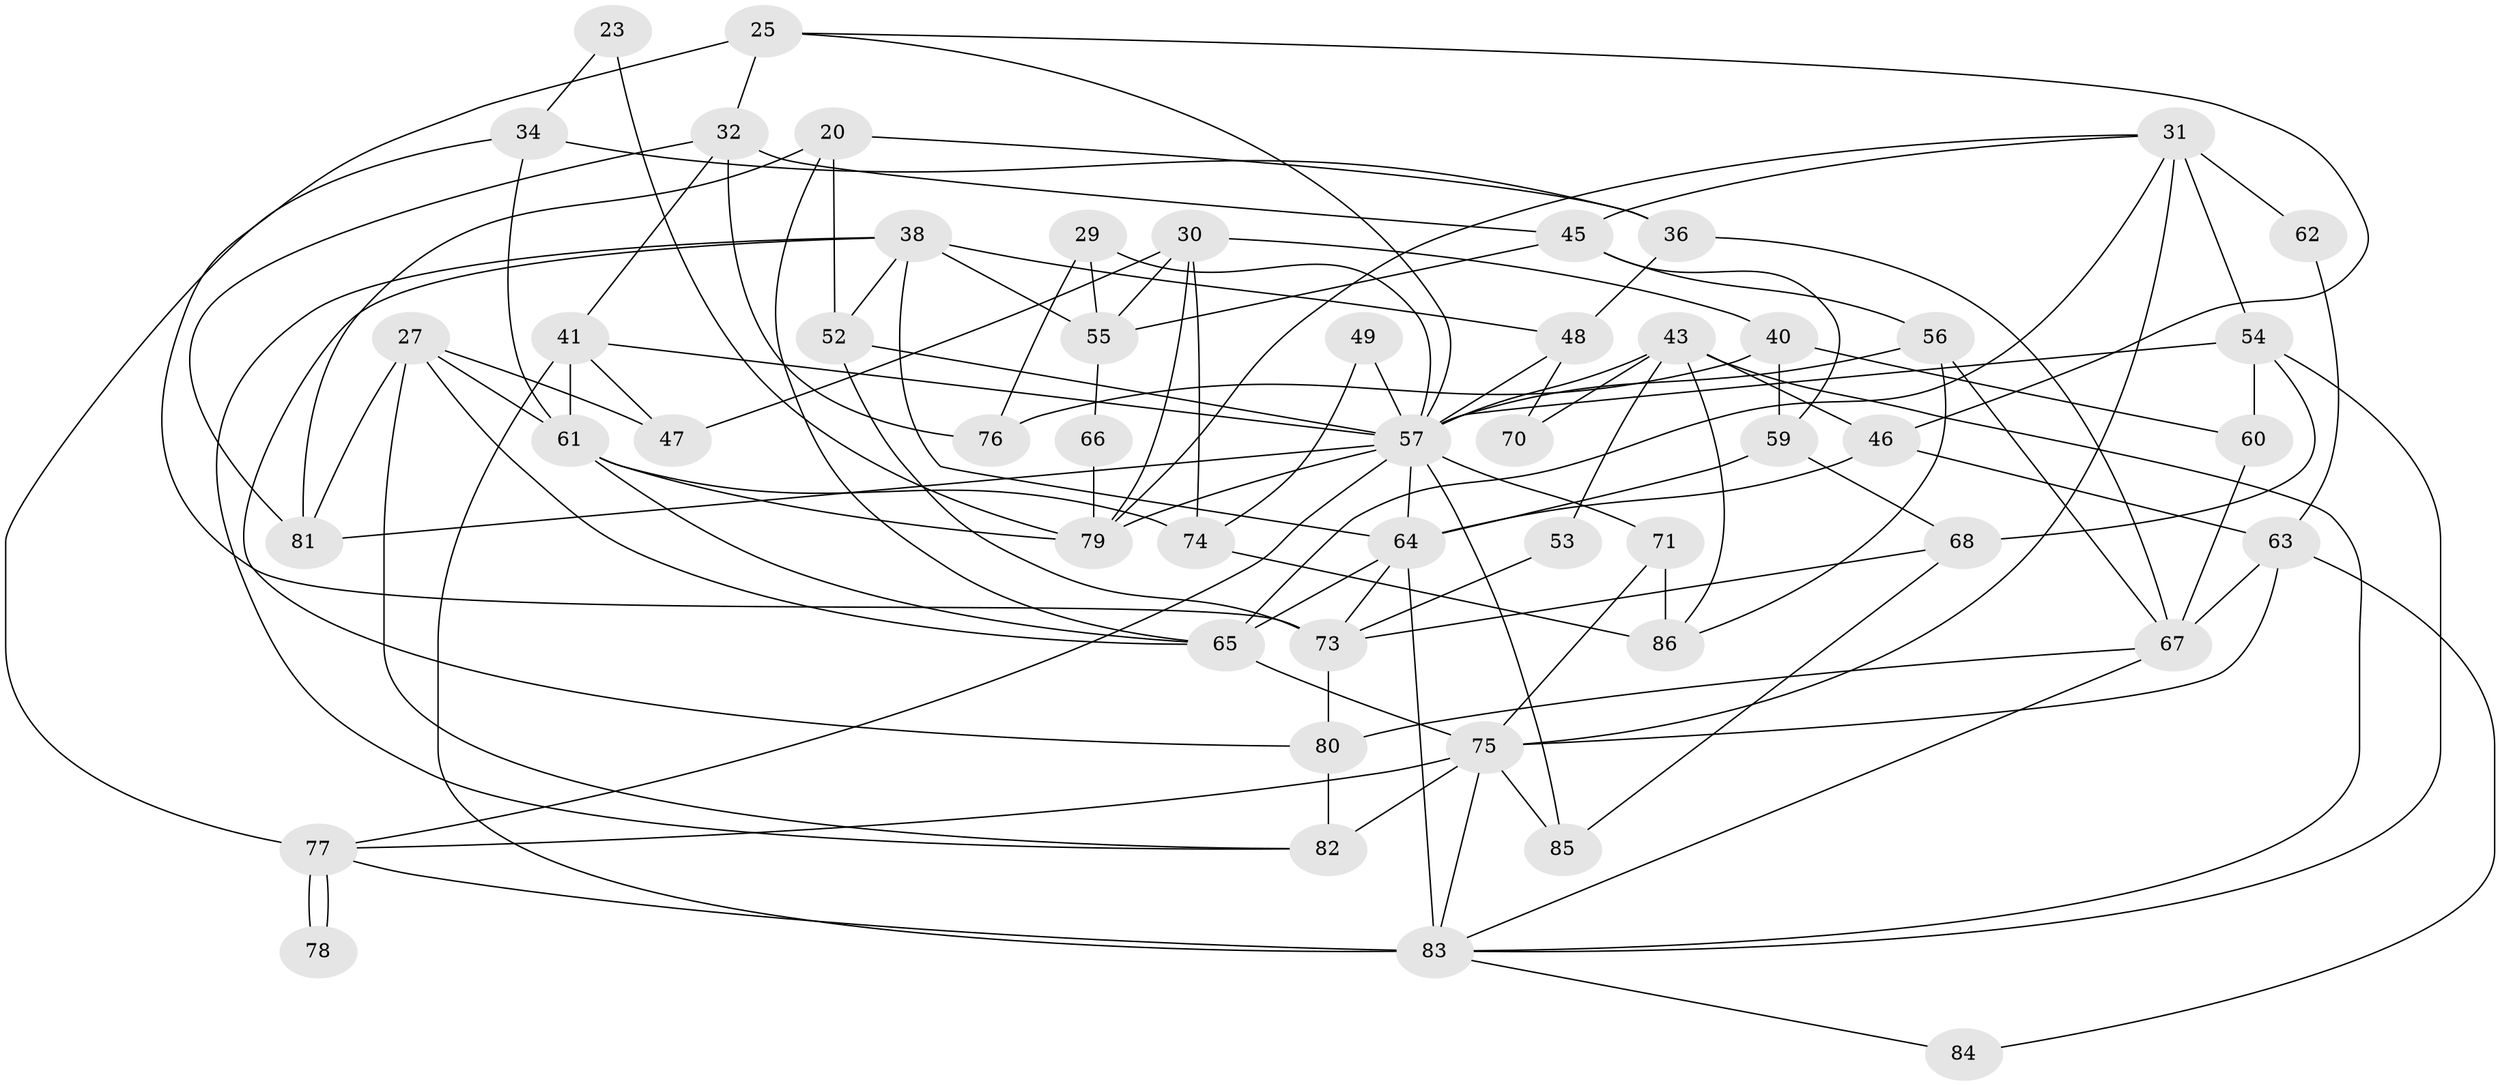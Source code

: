 // original degree distribution, {4: 0.3488372093023256, 3: 0.23255813953488372, 6: 0.09302325581395349, 5: 0.1744186046511628, 2: 0.11627906976744186, 7: 0.03488372093023256}
// Generated by graph-tools (version 1.1) at 2025/53/03/04/25 21:53:35]
// undirected, 51 vertices, 115 edges
graph export_dot {
graph [start="1"]
  node [color=gray90,style=filled];
  20;
  23;
  25;
  27 [super="+2"];
  29 [super="+12"];
  30 [super="+16"];
  31 [super="+3"];
  32;
  34;
  36;
  38 [super="+19"];
  40;
  41 [super="+5+18"];
  43 [super="+6"];
  45;
  46;
  47;
  48;
  49;
  52 [super="+44"];
  53;
  54;
  55;
  56;
  57 [super="+17+42"];
  59;
  60;
  61 [super="+33+11"];
  62;
  63;
  64 [super="+10+35"];
  65 [super="+8"];
  66;
  67;
  68 [super="+22"];
  70;
  71;
  73;
  74 [super="+37"];
  75 [super="+13+58+26"];
  76;
  77 [super="+51"];
  78;
  79 [super="+50"];
  80 [super="+39"];
  81;
  82 [super="+14"];
  83 [super="+72"];
  84;
  85;
  86;
  20 -- 36;
  20 -- 52;
  20 -- 65;
  20 -- 81;
  23 -- 79;
  23 -- 34;
  25 -- 32;
  25 -- 46;
  25 -- 73;
  25 -- 57;
  27 -- 47;
  27 -- 81;
  27 -- 82;
  27 -- 61;
  27 -- 65;
  29 -- 76;
  29 -- 55;
  29 -- 57;
  30 -- 40 [weight=2];
  30 -- 47 [weight=2];
  30 -- 55;
  30 -- 74;
  30 -- 79;
  31 -- 79;
  31 -- 45;
  31 -- 54;
  31 -- 62;
  31 -- 65;
  31 -- 75 [weight=2];
  32 -- 81;
  32 -- 45;
  32 -- 41 [weight=2];
  32 -- 76;
  34 -- 36;
  34 -- 77;
  34 -- 61;
  36 -- 67;
  36 -- 48;
  38 -- 52;
  38 -- 80;
  38 -- 64 [weight=2];
  38 -- 48;
  38 -- 82;
  38 -- 55;
  40 -- 59;
  40 -- 60;
  40 -- 76;
  41 -- 57 [weight=2];
  41 -- 61;
  41 -- 47;
  41 -- 83;
  43 -- 86;
  43 -- 53;
  43 -- 57 [weight=2];
  43 -- 46;
  43 -- 70;
  43 -- 83;
  45 -- 55;
  45 -- 56;
  45 -- 59;
  46 -- 63;
  46 -- 64;
  48 -- 70;
  48 -- 57;
  49 -- 74;
  49 -- 57;
  52 -- 73 [weight=2];
  52 -- 57;
  53 -- 73;
  54 -- 83;
  54 -- 60;
  54 -- 57;
  54 -- 68;
  55 -- 66;
  56 -- 67;
  56 -- 86;
  56 -- 57;
  57 -- 79 [weight=3];
  57 -- 64 [weight=2];
  57 -- 71;
  57 -- 77;
  57 -- 81;
  57 -- 85;
  59 -- 68;
  59 -- 64;
  60 -- 67;
  61 -- 74;
  61 -- 79 [weight=3];
  61 -- 65;
  62 -- 63;
  63 -- 67;
  63 -- 84;
  63 -- 75;
  64 -- 83 [weight=3];
  64 -- 73;
  64 -- 65 [weight=2];
  65 -- 75 [weight=2];
  66 -- 79;
  67 -- 80 [weight=2];
  67 -- 83;
  68 -- 85;
  68 -- 73;
  71 -- 86;
  71 -- 75;
  73 -- 80;
  74 -- 86 [weight=2];
  75 -- 85;
  75 -- 77;
  75 -- 82 [weight=2];
  75 -- 83;
  77 -- 78 [weight=2];
  77 -- 78;
  77 -- 83;
  80 -- 82;
  83 -- 84;
}

